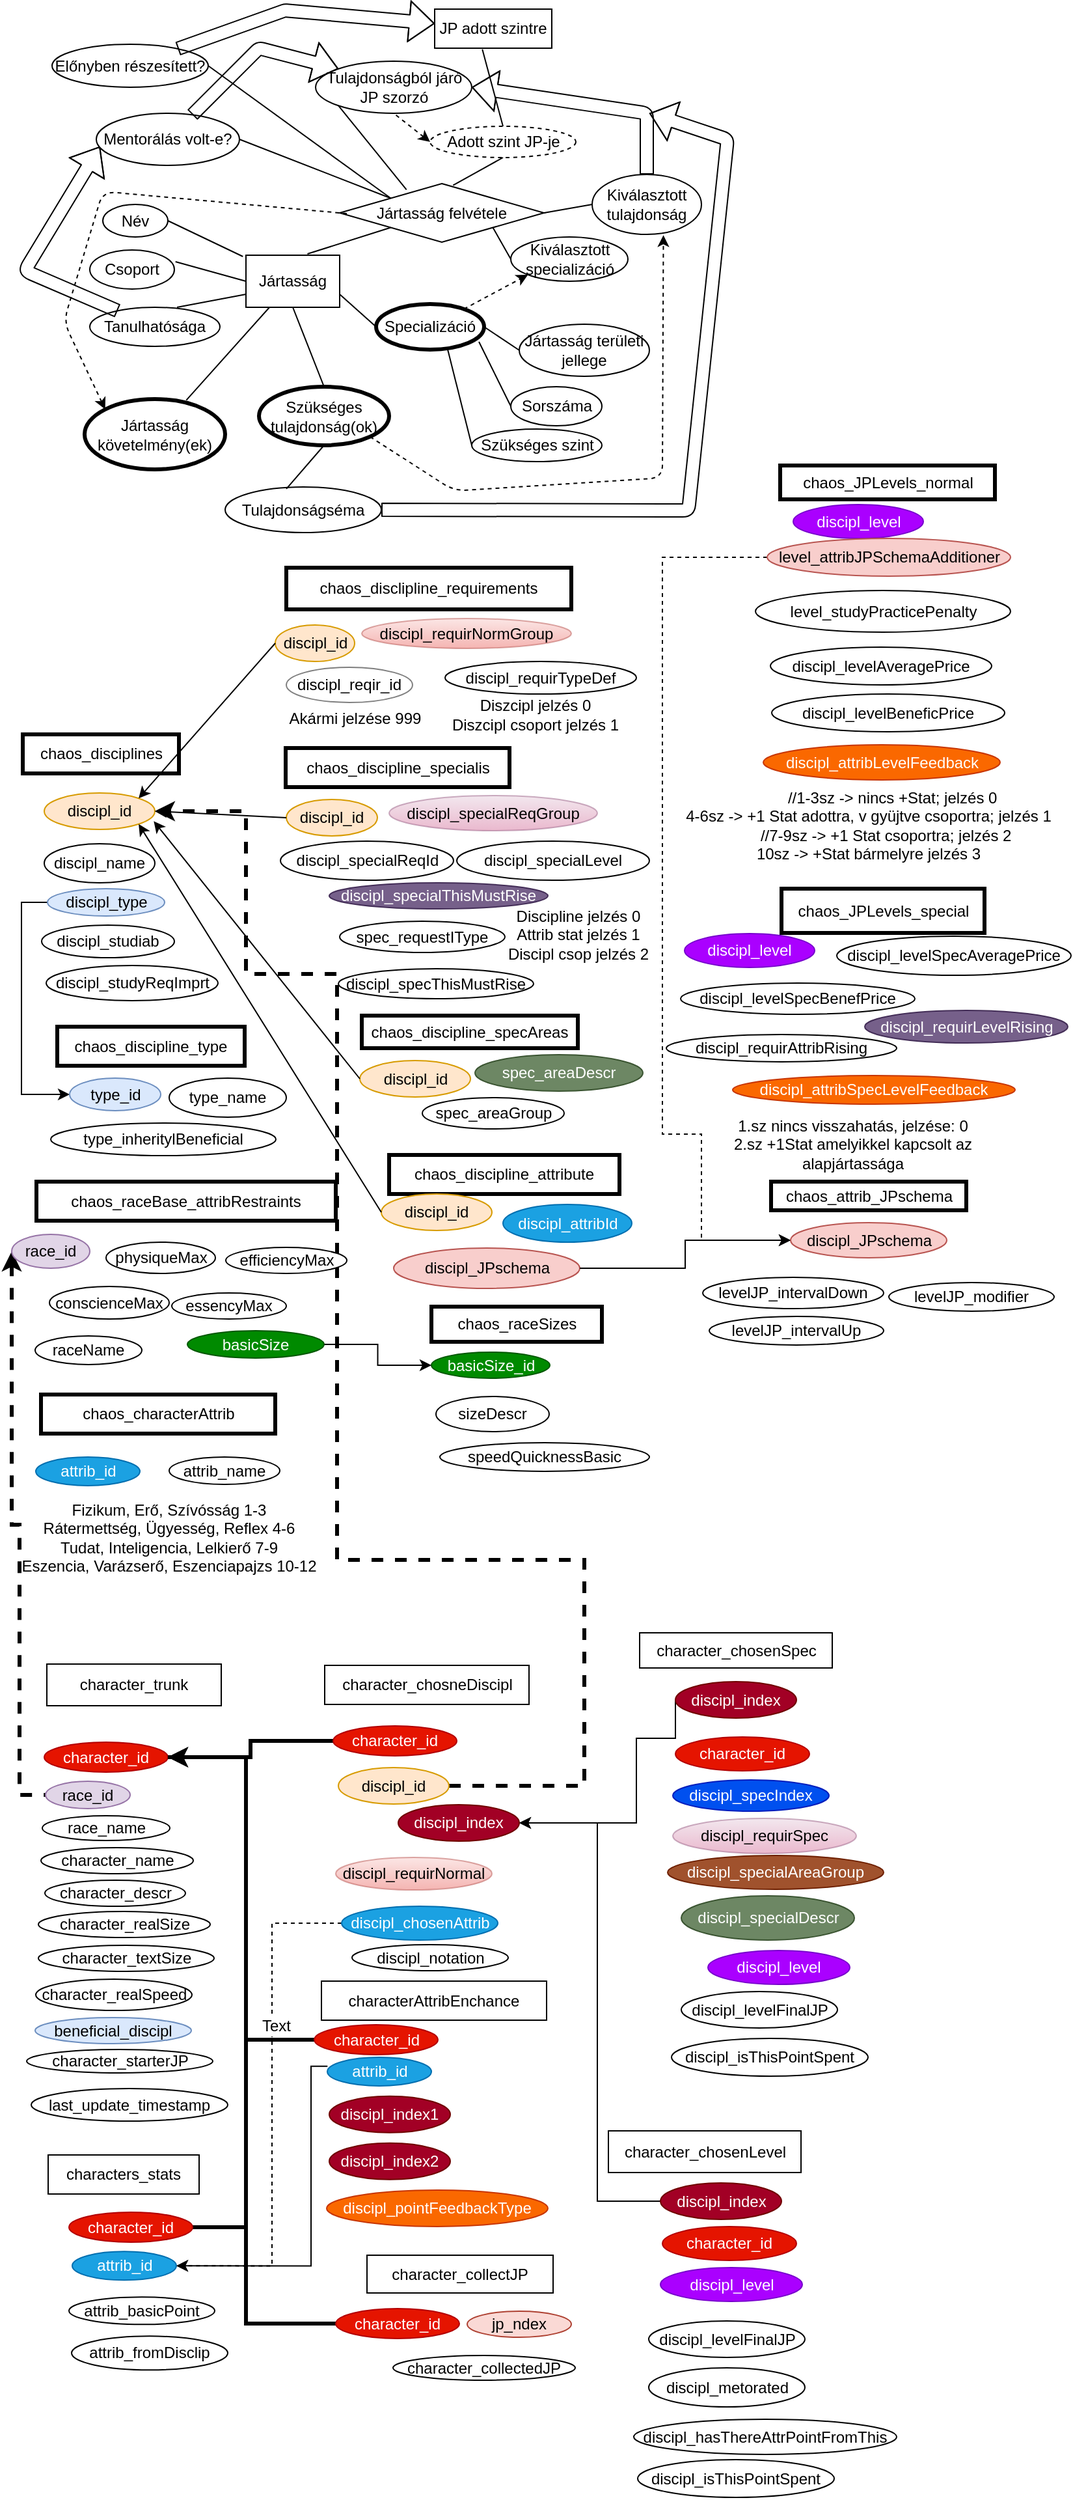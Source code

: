 <mxfile version="11.1.4" type="device"><diagram id="PpFrxNMTnEwW3-SqZkis" name="Page-1"><mxGraphModel dx="790" dy="537" grid="1" gridSize="10" guides="1" tooltips="1" connect="1" arrows="1" fold="1" page="1" pageScale="1" pageWidth="827" pageHeight="1169" math="0" shadow="0"><root><mxCell id="0"/><mxCell id="1" parent="0"/><mxCell id="n2xYFZ8YIoIHuIJ_cc3K-2" value="Jártasság" style="rounded=0;whiteSpace=wrap;html=1;" parent="1" vertex="1"><mxGeometry x="190" y="228" width="72" height="40" as="geometry"/></mxCell><mxCell id="n2xYFZ8YIoIHuIJ_cc3K-5" value="Csoport" style="ellipse;whiteSpace=wrap;html=1;" parent="1" vertex="1"><mxGeometry x="70" y="224" width="65" height="30" as="geometry"/></mxCell><mxCell id="n2xYFZ8YIoIHuIJ_cc3K-6" value="JP adott szintre" style="rounded=0;whiteSpace=wrap;html=1;" parent="1" vertex="1"><mxGeometry x="335" y="39" width="90" height="30" as="geometry"/></mxCell><mxCell id="n2xYFZ8YIoIHuIJ_cc3K-7" value="Jártasság felvétele" style="rhombus;whiteSpace=wrap;html=1;" parent="1" vertex="1"><mxGeometry x="262" y="173" width="157" height="45" as="geometry"/></mxCell><mxCell id="n2xYFZ8YIoIHuIJ_cc3K-9" value="Név" style="ellipse;whiteSpace=wrap;html=1;" parent="1" vertex="1"><mxGeometry x="80" y="189" width="50" height="25" as="geometry"/></mxCell><mxCell id="n2xYFZ8YIoIHuIJ_cc3K-10" value="Tanulhatósága" style="ellipse;whiteSpace=wrap;html=1;" parent="1" vertex="1"><mxGeometry x="70" y="268" width="100" height="30" as="geometry"/></mxCell><mxCell id="n2xYFZ8YIoIHuIJ_cc3K-11" value="Szükséges tulajdonság(ok)" style="ellipse;whiteSpace=wrap;html=1;strokeWidth=3;" parent="1" vertex="1"><mxGeometry x="200" y="329" width="100" height="45" as="geometry"/></mxCell><mxCell id="n2xYFZ8YIoIHuIJ_cc3K-13" value="Tulajdonságséma" style="ellipse;whiteSpace=wrap;html=1;" parent="1" vertex="1"><mxGeometry x="174" y="406" width="120" height="35" as="geometry"/></mxCell><mxCell id="n2xYFZ8YIoIHuIJ_cc3K-16" value="" style="endArrow=none;html=1;entryX=0.5;entryY=1;entryDx=0;entryDy=0;exitX=0.392;exitY=0.04;exitDx=0;exitDy=0;exitPerimeter=0;" parent="1" source="n2xYFZ8YIoIHuIJ_cc3K-13" target="n2xYFZ8YIoIHuIJ_cc3K-11" edge="1"><mxGeometry width="50" height="50" relative="1" as="geometry"><mxPoint x="345" y="540.5" as="sourcePoint"/><mxPoint x="395" y="490.5" as="targetPoint"/></mxGeometry></mxCell><mxCell id="n2xYFZ8YIoIHuIJ_cc3K-17" value="" style="endArrow=none;html=1;entryX=-0.033;entryY=0.025;entryDx=0;entryDy=0;exitX=1;exitY=0.5;exitDx=0;exitDy=0;entryPerimeter=0;" parent="1" source="n2xYFZ8YIoIHuIJ_cc3K-9" target="n2xYFZ8YIoIHuIJ_cc3K-2" edge="1"><mxGeometry width="50" height="50" relative="1" as="geometry"><mxPoint x="260" y="363" as="sourcePoint"/><mxPoint x="310" y="313" as="targetPoint"/></mxGeometry></mxCell><mxCell id="n2xYFZ8YIoIHuIJ_cc3K-18" value="" style="endArrow=none;html=1;entryX=0;entryY=0.5;entryDx=0;entryDy=0;exitX=1.013;exitY=0.3;exitDx=0;exitDy=0;exitPerimeter=0;" parent="1" source="n2xYFZ8YIoIHuIJ_cc3K-5" target="n2xYFZ8YIoIHuIJ_cc3K-2" edge="1"><mxGeometry width="50" height="50" relative="1" as="geometry"><mxPoint x="230" y="383" as="sourcePoint"/><mxPoint x="280" y="333" as="targetPoint"/></mxGeometry></mxCell><mxCell id="n2xYFZ8YIoIHuIJ_cc3K-19" value="" style="endArrow=none;html=1;entryX=0;entryY=0.75;entryDx=0;entryDy=0;exitX=0.67;exitY=0;exitDx=0;exitDy=0;exitPerimeter=0;" parent="1" source="n2xYFZ8YIoIHuIJ_cc3K-10" target="n2xYFZ8YIoIHuIJ_cc3K-2" edge="1"><mxGeometry width="50" height="50" relative="1" as="geometry"><mxPoint x="250" y="393" as="sourcePoint"/><mxPoint x="300" y="343" as="targetPoint"/></mxGeometry></mxCell><mxCell id="n2xYFZ8YIoIHuIJ_cc3K-20" value="" style="endArrow=none;html=1;entryX=0.5;entryY=1;entryDx=0;entryDy=0;exitX=0.5;exitY=0;exitDx=0;exitDy=0;" parent="1" source="n2xYFZ8YIoIHuIJ_cc3K-11" target="n2xYFZ8YIoIHuIJ_cc3K-2" edge="1"><mxGeometry width="50" height="50" relative="1" as="geometry"><mxPoint x="240" y="373" as="sourcePoint"/><mxPoint x="290" y="323" as="targetPoint"/></mxGeometry></mxCell><mxCell id="n2xYFZ8YIoIHuIJ_cc3K-23" value="" style="endArrow=none;html=1;entryX=0.407;entryY=1.029;entryDx=0;entryDy=0;entryPerimeter=0;exitX=0.5;exitY=0;exitDx=0;exitDy=0;" parent="1" source="n2xYFZ8YIoIHuIJ_cc3K-51" target="n2xYFZ8YIoIHuIJ_cc3K-6" edge="1"><mxGeometry width="50" height="50" relative="1" as="geometry"><mxPoint x="372" y="119" as="sourcePoint"/><mxPoint x="540" y="183" as="targetPoint"/></mxGeometry></mxCell><mxCell id="n2xYFZ8YIoIHuIJ_cc3K-24" value="" style="endArrow=none;html=1;exitX=0.656;exitY=-0.025;exitDx=0;exitDy=0;exitPerimeter=0;entryX=0;entryY=1;entryDx=0;entryDy=0;" parent="1" source="n2xYFZ8YIoIHuIJ_cc3K-2" target="n2xYFZ8YIoIHuIJ_cc3K-7" edge="1"><mxGeometry width="50" height="50" relative="1" as="geometry"><mxPoint x="470" y="273" as="sourcePoint"/><mxPoint x="520" y="223" as="targetPoint"/></mxGeometry></mxCell><mxCell id="n2xYFZ8YIoIHuIJ_cc3K-26" value="Jártasság követelmény(ek)" style="ellipse;whiteSpace=wrap;html=1;strokeWidth=3;" parent="1" vertex="1"><mxGeometry x="66" y="338.5" width="108" height="54" as="geometry"/></mxCell><mxCell id="n2xYFZ8YIoIHuIJ_cc3K-27" value="" style="endArrow=none;html=1;exitX=0.724;exitY=0.015;exitDx=0;exitDy=0;exitPerimeter=0;" parent="1" source="n2xYFZ8YIoIHuIJ_cc3K-26" target="n2xYFZ8YIoIHuIJ_cc3K-2" edge="1"><mxGeometry width="50" height="50" relative="1" as="geometry"><mxPoint x="460" y="443" as="sourcePoint"/><mxPoint x="510" y="393" as="targetPoint"/></mxGeometry></mxCell><mxCell id="n2xYFZ8YIoIHuIJ_cc3K-28" value="Sorszáma" style="ellipse;whiteSpace=wrap;html=1;" parent="1" vertex="1"><mxGeometry x="393.5" y="329" width="70" height="30" as="geometry"/></mxCell><mxCell id="n2xYFZ8YIoIHuIJ_cc3K-29" value="Szükséges szint" style="ellipse;whiteSpace=wrap;html=1;" parent="1" vertex="1"><mxGeometry x="363.5" y="361.5" width="100" height="25" as="geometry"/></mxCell><mxCell id="n2xYFZ8YIoIHuIJ_cc3K-30" value="Jártasság területi jellege" style="ellipse;whiteSpace=wrap;html=1;" parent="1" vertex="1"><mxGeometry x="400" y="281" width="100" height="40" as="geometry"/></mxCell><mxCell id="n2xYFZ8YIoIHuIJ_cc3K-31" value="" style="endArrow=none;html=1;entryX=1;entryY=0.5;entryDx=0;entryDy=0;exitX=0;exitY=0.5;exitDx=0;exitDy=0;" parent="1" source="n2xYFZ8YIoIHuIJ_cc3K-30" target="n2xYFZ8YIoIHuIJ_cc3K-34" edge="1"><mxGeometry width="50" height="50" relative="1" as="geometry"><mxPoint x="535" y="530.5" as="sourcePoint"/><mxPoint x="585" y="480.5" as="targetPoint"/></mxGeometry></mxCell><mxCell id="n2xYFZ8YIoIHuIJ_cc3K-32" value="" style="endArrow=none;html=1;entryX=0.952;entryY=0.829;entryDx=0;entryDy=0;exitX=0;exitY=0.5;exitDx=0;exitDy=0;entryPerimeter=0;" parent="1" source="n2xYFZ8YIoIHuIJ_cc3K-28" target="n2xYFZ8YIoIHuIJ_cc3K-34" edge="1"><mxGeometry width="50" height="50" relative="1" as="geometry"><mxPoint x="565" y="540.5" as="sourcePoint"/><mxPoint x="615" y="490.5" as="targetPoint"/></mxGeometry></mxCell><mxCell id="n2xYFZ8YIoIHuIJ_cc3K-33" value="" style="endArrow=none;html=1;exitX=0.663;exitY=1;exitDx=0;exitDy=0;entryX=0;entryY=0.5;entryDx=0;entryDy=0;exitPerimeter=0;" parent="1" source="n2xYFZ8YIoIHuIJ_cc3K-34" target="n2xYFZ8YIoIHuIJ_cc3K-29" edge="1"><mxGeometry width="50" height="50" relative="1" as="geometry"><mxPoint x="555" y="550.5" as="sourcePoint"/><mxPoint x="605" y="500.5" as="targetPoint"/></mxGeometry></mxCell><mxCell id="n2xYFZ8YIoIHuIJ_cc3K-34" value="Specializáció" style="ellipse;whiteSpace=wrap;html=1;strokeWidth=3;" parent="1" vertex="1"><mxGeometry x="290" y="265.5" width="83" height="35" as="geometry"/></mxCell><mxCell id="n2xYFZ8YIoIHuIJ_cc3K-35" value="" style="endArrow=none;html=1;entryX=0;entryY=0.5;entryDx=0;entryDy=0;exitX=1;exitY=0.75;exitDx=0;exitDy=0;" parent="1" source="n2xYFZ8YIoIHuIJ_cc3K-2" target="n2xYFZ8YIoIHuIJ_cc3K-34" edge="1"><mxGeometry width="50" height="50" relative="1" as="geometry"><mxPoint x="460" y="343" as="sourcePoint"/><mxPoint x="510" y="293" as="targetPoint"/></mxGeometry></mxCell><mxCell id="n2xYFZ8YIoIHuIJ_cc3K-36" value="Tulajdonságból járó JP szorzó" style="ellipse;whiteSpace=wrap;html=1;" parent="1" vertex="1"><mxGeometry x="243.5" y="79" width="120" height="40" as="geometry"/></mxCell><mxCell id="n2xYFZ8YIoIHuIJ_cc3K-37" value="" style="endArrow=none;html=1;exitX=0.327;exitY=0.104;exitDx=0;exitDy=0;entryX=0;entryY=1;entryDx=0;entryDy=0;exitPerimeter=0;" parent="1" source="n2xYFZ8YIoIHuIJ_cc3K-7" target="n2xYFZ8YIoIHuIJ_cc3K-36" edge="1"><mxGeometry width="50" height="50" relative="1" as="geometry"><mxPoint x="610" y="293" as="sourcePoint"/><mxPoint x="660" y="243" as="targetPoint"/></mxGeometry></mxCell><mxCell id="n2xYFZ8YIoIHuIJ_cc3K-41" value="Kiválasztott tulajdonság" style="ellipse;whiteSpace=wrap;html=1;" parent="1" vertex="1"><mxGeometry x="456" y="166" width="84" height="46" as="geometry"/></mxCell><mxCell id="n2xYFZ8YIoIHuIJ_cc3K-42" value="Kiválasztott specializáció" style="ellipse;whiteSpace=wrap;html=1;" parent="1" vertex="1"><mxGeometry x="393.5" y="214" width="90" height="34" as="geometry"/></mxCell><mxCell id="n2xYFZ8YIoIHuIJ_cc3K-43" value="" style="endArrow=none;html=1;exitX=1;exitY=0.5;exitDx=0;exitDy=0;entryX=0;entryY=0.5;entryDx=0;entryDy=0;" parent="1" source="n2xYFZ8YIoIHuIJ_cc3K-7" target="n2xYFZ8YIoIHuIJ_cc3K-41" edge="1"><mxGeometry width="50" height="50" relative="1" as="geometry"><mxPoint x="620" y="239" as="sourcePoint"/><mxPoint x="670" y="189" as="targetPoint"/></mxGeometry></mxCell><mxCell id="n2xYFZ8YIoIHuIJ_cc3K-44" value="" style="endArrow=none;html=1;exitX=1;exitY=1;exitDx=0;exitDy=0;entryX=0;entryY=0.5;entryDx=0;entryDy=0;" parent="1" source="n2xYFZ8YIoIHuIJ_cc3K-7" target="n2xYFZ8YIoIHuIJ_cc3K-42" edge="1"><mxGeometry width="50" height="50" relative="1" as="geometry"><mxPoint x="610" y="309" as="sourcePoint"/><mxPoint x="660" y="259" as="targetPoint"/></mxGeometry></mxCell><mxCell id="n2xYFZ8YIoIHuIJ_cc3K-45" value="" style="endArrow=classic;html=1;entryX=0.652;entryY=1.014;entryDx=0;entryDy=0;dashed=1;exitX=1;exitY=1;exitDx=0;exitDy=0;endFill=1;entryPerimeter=0;" parent="1" source="n2xYFZ8YIoIHuIJ_cc3K-11" target="n2xYFZ8YIoIHuIJ_cc3K-41" edge="1"><mxGeometry width="50" height="50" relative="1" as="geometry"><mxPoint x="290" y="409" as="sourcePoint"/><mxPoint x="640" y="319" as="targetPoint"/><Array as="points"><mxPoint x="350" y="409"/><mxPoint x="510" y="399"/></Array></mxGeometry></mxCell><mxCell id="n2xYFZ8YIoIHuIJ_cc3K-46" value="" style="endArrow=classic;html=1;dashed=1;entryX=0;entryY=1;entryDx=0;entryDy=0;endFill=1;" parent="1" source="n2xYFZ8YIoIHuIJ_cc3K-34" target="n2xYFZ8YIoIHuIJ_cc3K-42" edge="1"><mxGeometry width="50" height="50" relative="1" as="geometry"><mxPoint x="350" y="309" as="sourcePoint"/><mxPoint x="400" y="259" as="targetPoint"/></mxGeometry></mxCell><mxCell id="n2xYFZ8YIoIHuIJ_cc3K-49" value="" style="endArrow=none;dashed=1;html=1;entryX=0.035;entryY=0.511;entryDx=0;entryDy=0;exitX=0;exitY=0;exitDx=0;exitDy=0;entryPerimeter=0;startArrow=classic;startFill=1;" parent="1" source="n2xYFZ8YIoIHuIJ_cc3K-26" target="n2xYFZ8YIoIHuIJ_cc3K-7" edge="1"><mxGeometry width="50" height="50" relative="1" as="geometry"><mxPoint x="160" y="169" as="sourcePoint"/><mxPoint x="210" y="119" as="targetPoint"/><Array as="points"><mxPoint x="50" y="279"/><mxPoint x="80" y="179"/></Array></mxGeometry></mxCell><mxCell id="n2xYFZ8YIoIHuIJ_cc3K-50" value="" style="endArrow=none;dashed=1;html=1;entryX=0.5;entryY=1;entryDx=0;entryDy=0;exitX=0;exitY=0.5;exitDx=0;exitDy=0;startArrow=classic;startFill=1;" parent="1" source="n2xYFZ8YIoIHuIJ_cc3K-51" target="n2xYFZ8YIoIHuIJ_cc3K-36" edge="1"><mxGeometry width="50" height="50" relative="1" as="geometry"><mxPoint x="380" y="149" as="sourcePoint"/><mxPoint x="550" y="39" as="targetPoint"/></mxGeometry></mxCell><mxCell id="n2xYFZ8YIoIHuIJ_cc3K-51" value="Adott szint JP-je" style="ellipse;whiteSpace=wrap;html=1;strokeWidth=1;dashed=1;" parent="1" vertex="1"><mxGeometry x="331.5" y="129" width="112" height="24" as="geometry"/></mxCell><mxCell id="n2xYFZ8YIoIHuIJ_cc3K-52" value="" style="endArrow=none;html=1;entryX=0.5;entryY=1;entryDx=0;entryDy=0;exitX=0.555;exitY=0.03;exitDx=0;exitDy=0;exitPerimeter=0;" parent="1" source="n2xYFZ8YIoIHuIJ_cc3K-7" target="n2xYFZ8YIoIHuIJ_cc3K-51" edge="1"><mxGeometry width="50" height="50" relative="1" as="geometry"><mxPoint x="210" y="139" as="sourcePoint"/><mxPoint x="260" y="89" as="targetPoint"/></mxGeometry></mxCell><mxCell id="n2xYFZ8YIoIHuIJ_cc3K-53" value="" style="shape=flexArrow;html=1;startArrow=none;startFill=0;entryX=0.026;entryY=0.638;entryDx=0;entryDy=0;entryPerimeter=0;" parent="1" source="n2xYFZ8YIoIHuIJ_cc3K-10" target="n2xYFZ8YIoIHuIJ_cc3K-56" edge="1"><mxGeometry width="50" height="50" relative="1" as="geometry"><mxPoint x="200" y="99" as="sourcePoint"/><mxPoint x="250" y="49" as="targetPoint"/><Array as="points"><mxPoint x="20" y="240"/></Array></mxGeometry></mxCell><mxCell id="n2xYFZ8YIoIHuIJ_cc3K-54" value="" style="shape=flexArrow;html=1;startArrow=none;startFill=0;exitX=0.5;exitY=0;exitDx=0;exitDy=0;entryX=1;entryY=0.5;entryDx=0;entryDy=0;" parent="1" source="n2xYFZ8YIoIHuIJ_cc3K-41" target="n2xYFZ8YIoIHuIJ_cc3K-36" edge="1"><mxGeometry width="50" height="50" relative="1" as="geometry"><mxPoint x="580" y="379" as="sourcePoint"/><mxPoint x="590" y="69" as="targetPoint"/><Array as="points"><mxPoint x="498" y="119"/></Array></mxGeometry></mxCell><mxCell id="n2xYFZ8YIoIHuIJ_cc3K-55" value="" style="shape=flexArrow;html=1;startArrow=none;startFill=0;endArrow=classic;endFill=1;exitX=1;exitY=0.5;exitDx=0;exitDy=0;" parent="1" source="n2xYFZ8YIoIHuIJ_cc3K-13" edge="1"><mxGeometry width="50" height="50" relative="1" as="geometry"><mxPoint x="570" y="399" as="sourcePoint"/><mxPoint x="500" y="119" as="targetPoint"/><Array as="points"><mxPoint x="530" y="424"/><mxPoint x="560" y="139"/></Array></mxGeometry></mxCell><mxCell id="n2xYFZ8YIoIHuIJ_cc3K-56" value="Mentorálás volt-e?" style="ellipse;whiteSpace=wrap;html=1;strokeWidth=1;" parent="1" vertex="1"><mxGeometry x="75" y="119" width="110" height="40" as="geometry"/></mxCell><mxCell id="n2xYFZ8YIoIHuIJ_cc3K-57" value="" style="shape=flexArrow;html=1;startArrow=none;startFill=0;endArrow=classic;endFill=1;entryX=0;entryY=0;entryDx=0;entryDy=0;" parent="1" source="n2xYFZ8YIoIHuIJ_cc3K-56" target="n2xYFZ8YIoIHuIJ_cc3K-36" edge="1"><mxGeometry width="50" height="50" relative="1" as="geometry"><mxPoint x="130" y="99" as="sourcePoint"/><mxPoint x="180" y="49" as="targetPoint"/><Array as="points"><mxPoint x="200" y="69"/></Array></mxGeometry></mxCell><mxCell id="n2xYFZ8YIoIHuIJ_cc3K-58" value="" style="endArrow=none;html=1;exitX=1;exitY=0.5;exitDx=0;exitDy=0;entryX=0;entryY=0;entryDx=0;entryDy=0;" parent="1" source="n2xYFZ8YIoIHuIJ_cc3K-56" target="n2xYFZ8YIoIHuIJ_cc3K-7" edge="1"><mxGeometry width="50" height="50" relative="1" as="geometry"><mxPoint x="540" y="99" as="sourcePoint"/><mxPoint x="590" y="49" as="targetPoint"/></mxGeometry></mxCell><mxCell id="bpvbZP91wNxrsfWSR6N1-1" value="chaos_disciplines" style="rounded=0;whiteSpace=wrap;html=1;strokeWidth=3;" parent="1" vertex="1"><mxGeometry x="18.5" y="596" width="120" height="30" as="geometry"/></mxCell><mxCell id="bpvbZP91wNxrsfWSR6N1-2" value="chaos_discipline_attribute" style="rounded=0;whiteSpace=wrap;html=1;strokeWidth=3;" parent="1" vertex="1"><mxGeometry x="300" y="919" width="177" height="30" as="geometry"/></mxCell><mxCell id="bpvbZP91wNxrsfWSR6N1-3" value="chaos_discipline_specialis&lt;br&gt;" style="rounded=0;whiteSpace=wrap;html=1;strokeWidth=3;" parent="1" vertex="1"><mxGeometry x="220.5" y="606.5" width="172" height="30" as="geometry"/></mxCell><mxCell id="bpvbZP91wNxrsfWSR6N1-4" value="chaos_discipline_type" style="rounded=0;whiteSpace=wrap;html=1;strokeWidth=3;" parent="1" vertex="1"><mxGeometry x="45" y="820.5" width="144" height="30" as="geometry"/></mxCell><mxCell id="bpvbZP91wNxrsfWSR6N1-5" value="discipl_id" style="ellipse;whiteSpace=wrap;html=1;fillColor=#ffe6cc;strokeColor=#d79b00;" parent="1" vertex="1"><mxGeometry x="35" y="641" width="85" height="28" as="geometry"/></mxCell><mxCell id="bpvbZP91wNxrsfWSR6N1-7" style="edgeStyle=orthogonalEdgeStyle;rounded=0;orthogonalLoop=1;jettySize=auto;html=1;startArrow=none;startFill=0;endArrow=classic;endFill=1;exitX=0;exitY=0.5;exitDx=0;exitDy=0;entryX=0;entryY=0.5;entryDx=0;entryDy=0;" parent="1" source="bpvbZP91wNxrsfWSR6N1-6" target="bpvbZP91wNxrsfWSR6N1-8" edge="1"><mxGeometry relative="1" as="geometry"><mxPoint x="250" y="739" as="targetPoint"/></mxGeometry></mxCell><mxCell id="bpvbZP91wNxrsfWSR6N1-6" value="discipl_type" style="ellipse;whiteSpace=wrap;html=1;fillColor=#dae8fc;strokeColor=#6c8ebf;" parent="1" vertex="1"><mxGeometry x="37.5" y="714.5" width="90" height="21" as="geometry"/></mxCell><mxCell id="bpvbZP91wNxrsfWSR6N1-8" value="type_id" style="ellipse;whiteSpace=wrap;html=1;fillColor=#dae8fc;strokeColor=#6c8ebf;" parent="1" vertex="1"><mxGeometry x="54.5" y="860" width="70" height="25" as="geometry"/></mxCell><mxCell id="bpvbZP91wNxrsfWSR6N1-9" value="type_name" style="ellipse;whiteSpace=wrap;html=1;" parent="1" vertex="1"><mxGeometry x="131" y="860" width="90" height="30" as="geometry"/></mxCell><mxCell id="bpvbZP91wNxrsfWSR6N1-10" value="discipl_name" style="ellipse;whiteSpace=wrap;html=1;" parent="1" vertex="1"><mxGeometry x="35" y="680" width="85" height="30" as="geometry"/></mxCell><mxCell id="bpvbZP91wNxrsfWSR6N1-11" value="discipl_attribId" style="ellipse;whiteSpace=wrap;html=1;fillColor=#1ba1e2;strokeColor=#006EAF;fontColor=#ffffff;" parent="1" vertex="1"><mxGeometry x="387.5" y="957" width="99" height="29" as="geometry"/></mxCell><mxCell id="bpvbZP91wNxrsfWSR6N1-13" value="discipl_id" style="ellipse;whiteSpace=wrap;html=1;fillColor=#ffe6cc;strokeColor=#d79b00;" parent="1" vertex="1"><mxGeometry x="294" y="949" width="85" height="28" as="geometry"/></mxCell><mxCell id="bpvbZP91wNxrsfWSR6N1-14" value="discipl_id" style="ellipse;whiteSpace=wrap;html=1;fillColor=#ffe6cc;strokeColor=#d79b00;" parent="1" vertex="1"><mxGeometry x="221" y="646" width="70" height="28" as="geometry"/></mxCell><mxCell id="bpvbZP91wNxrsfWSR6N1-18" value="discipl_JPschema" style="ellipse;whiteSpace=wrap;html=1;fillColor=#f8cecc;strokeColor=#b85450;" parent="1" vertex="1"><mxGeometry x="303.5" y="990.5" width="143" height="31" as="geometry"/></mxCell><mxCell id="bpvbZP91wNxrsfWSR6N1-19" value="chaos_disclipline_requirements" style="rounded=0;whiteSpace=wrap;html=1;strokeWidth=3;" parent="1" vertex="1"><mxGeometry x="221" y="468" width="219" height="32" as="geometry"/></mxCell><mxCell id="bpvbZP91wNxrsfWSR6N1-20" value="discipl_id" style="ellipse;whiteSpace=wrap;html=1;fillColor=#ffe6cc;strokeColor=#d79b00;" parent="1" vertex="1"><mxGeometry x="212.5" y="512" width="61" height="28" as="geometry"/></mxCell><mxCell id="bpvbZP91wNxrsfWSR6N1-22" value="discipl_specialReqId" style="ellipse;whiteSpace=wrap;html=1;" parent="1" vertex="1"><mxGeometry x="216.5" y="678" width="133" height="30" as="geometry"/></mxCell><mxCell id="bpvbZP91wNxrsfWSR6N1-23" value="discipl_specialLevel" style="ellipse;whiteSpace=wrap;html=1;" parent="1" vertex="1"><mxGeometry x="352" y="678" width="148" height="30" as="geometry"/></mxCell><mxCell id="bpvbZP91wNxrsfWSR6N1-25" value="discipl_reqir_id" style="ellipse;whiteSpace=wrap;html=1;opacity=50;" parent="1" vertex="1"><mxGeometry x="221" y="544.5" width="97" height="27" as="geometry"/></mxCell><mxCell id="bpvbZP91wNxrsfWSR6N1-26" value="discipl_studyReqImprt" style="ellipse;whiteSpace=wrap;html=1;" parent="1" vertex="1"><mxGeometry x="36.5" y="773.5" width="132" height="27" as="geometry"/></mxCell><mxCell id="bpvbZP91wNxrsfWSR6N1-27" value="chaos_JPLevels_normal" style="rounded=0;whiteSpace=wrap;html=1;strokeWidth=3;" parent="1" vertex="1"><mxGeometry x="600.5" y="389.5" width="165" height="26" as="geometry"/></mxCell><mxCell id="bpvbZP91wNxrsfWSR6N1-28" value="discipl_level" style="ellipse;whiteSpace=wrap;html=1;fillColor=#aa00ff;strokeColor=#7700CC;fontColor=#ffffff;" parent="1" vertex="1"><mxGeometry x="610.5" y="419.5" width="100" height="26" as="geometry"/></mxCell><mxCell id="bpvbZP91wNxrsfWSR6N1-29" value="discipl_levelAveragePrice" style="ellipse;whiteSpace=wrap;html=1;" parent="1" vertex="1"><mxGeometry x="593" y="529" width="170" height="29" as="geometry"/></mxCell><mxCell id="bpvbZP91wNxrsfWSR6N1-30" value="chaos_attrib_JPschema" style="rounded=0;whiteSpace=wrap;html=1;strokeWidth=3;" parent="1" vertex="1"><mxGeometry x="593.5" y="939.5" width="150" height="22" as="geometry"/></mxCell><mxCell id="bpvbZP91wNxrsfWSR6N1-31" value="character_chosneDiscipl" style="rounded=0;whiteSpace=wrap;html=1;" parent="1" vertex="1"><mxGeometry x="250.5" y="1311" width="157" height="30" as="geometry"/></mxCell><mxCell id="bpvbZP91wNxrsfWSR6N1-119" style="edgeStyle=orthogonalEdgeStyle;rounded=0;orthogonalLoop=1;jettySize=auto;html=1;entryX=1;entryY=0.5;entryDx=0;entryDy=0;startArrow=classic;startFill=1;endArrow=none;endFill=0;" parent="1" source="bpvbZP91wNxrsfWSR6N1-32" target="bpvbZP91wNxrsfWSR6N1-18" edge="1"><mxGeometry relative="1" as="geometry"/></mxCell><mxCell id="bpvbZP91wNxrsfWSR6N1-32" value="discipl_JPschema" style="ellipse;whiteSpace=wrap;html=1;fillColor=#f8cecc;strokeColor=#b85450;" parent="1" vertex="1"><mxGeometry x="608.5" y="971" width="120" height="27" as="geometry"/></mxCell><mxCell id="bpvbZP91wNxrsfWSR6N1-33" value="levelJP_intervalDown" style="ellipse;whiteSpace=wrap;html=1;" parent="1" vertex="1"><mxGeometry x="541" y="1013" width="139" height="24" as="geometry"/></mxCell><mxCell id="bpvbZP91wNxrsfWSR6N1-34" value="levelJP_intervalUp" style="ellipse;whiteSpace=wrap;html=1;" parent="1" vertex="1"><mxGeometry x="546" y="1043" width="134" height="22" as="geometry"/></mxCell><mxCell id="bpvbZP91wNxrsfWSR6N1-38" value="discipl_levelSpecBenefPrice" style="ellipse;whiteSpace=wrap;html=1;" parent="1" vertex="1"><mxGeometry x="524" y="787" width="180" height="24" as="geometry"/></mxCell><mxCell id="bpvbZP91wNxrsfWSR6N1-42" value="levelJP_modifier" style="ellipse;whiteSpace=wrap;html=1;" parent="1" vertex="1"><mxGeometry x="684" y="1017" width="127" height="22" as="geometry"/></mxCell><mxCell id="QMxkT86XQRGTDg_38Kw6-14" style="edgeStyle=orthogonalEdgeStyle;rounded=0;orthogonalLoop=1;jettySize=auto;html=1;entryX=1;entryY=0.5;entryDx=0;entryDy=0;dashed=1;startArrow=none;startFill=0;endArrow=classic;endFill=1;strokeWidth=3;" parent="1" source="bpvbZP91wNxrsfWSR6N1-47" target="bpvbZP91wNxrsfWSR6N1-5" edge="1"><mxGeometry relative="1" as="geometry"><Array as="points"><mxPoint x="450" y="1404"/><mxPoint x="450" y="1230"/><mxPoint x="260" y="1230"/><mxPoint x="260" y="780"/><mxPoint x="190" y="780"/><mxPoint x="190" y="655"/></Array></mxGeometry></mxCell><mxCell id="bpvbZP91wNxrsfWSR6N1-47" value="discipl_id" style="ellipse;whiteSpace=wrap;html=1;fillColor=#ffe6cc;strokeColor=#d79b00;" parent="1" vertex="1"><mxGeometry x="261" y="1389.5" width="85" height="28" as="geometry"/></mxCell><mxCell id="bpvbZP91wNxrsfWSR6N1-48" value="chaos_characterAttrib" style="rounded=0;whiteSpace=wrap;html=1;strokeWidth=3;" parent="1" vertex="1"><mxGeometry x="32.5" y="1103" width="180" height="30" as="geometry"/></mxCell><mxCell id="bpvbZP91wNxrsfWSR6N1-49" value="discipl_metorated" style="ellipse;whiteSpace=wrap;html=1;" parent="1" vertex="1"><mxGeometry x="499.5" y="1850.5" width="120" height="30" as="geometry"/></mxCell><mxCell id="bpvbZP91wNxrsfWSR6N1-50" value="discipl_levelFinalJP" style="ellipse;whiteSpace=wrap;html=1;" parent="1" vertex="1"><mxGeometry x="499.5" y="1814.5" width="120" height="28" as="geometry"/></mxCell><mxCell id="bpvbZP91wNxrsfWSR6N1-51" value="chaos_raceBase_attribRestraints" style="rounded=0;whiteSpace=wrap;html=1;strokeWidth=3;" parent="1" vertex="1"><mxGeometry x="29" y="939.5" width="230" height="30" as="geometry"/></mxCell><mxCell id="bpvbZP91wNxrsfWSR6N1-54" value="Előnyben részesített?" style="ellipse;whiteSpace=wrap;html=1;strokeWidth=1;" parent="1" vertex="1"><mxGeometry x="41" y="66" width="120" height="33" as="geometry"/></mxCell><mxCell id="bpvbZP91wNxrsfWSR6N1-55" value="" style="shape=flexArrow;html=1;startArrow=none;startFill=0;endArrow=classic;endFill=1;" parent="1" source="bpvbZP91wNxrsfWSR6N1-54" target="n2xYFZ8YIoIHuIJ_cc3K-6" edge="1"><mxGeometry width="50" height="50" relative="1" as="geometry"><mxPoint x="210" y="60" as="sourcePoint"/><mxPoint x="260" y="10" as="targetPoint"/><Array as="points"><mxPoint x="220" y="40"/></Array></mxGeometry></mxCell><mxCell id="bpvbZP91wNxrsfWSR6N1-56" value="" style="endArrow=none;html=1;entryX=1;entryY=0.5;entryDx=0;entryDy=0;exitX=0;exitY=0;exitDx=0;exitDy=0;" parent="1" source="n2xYFZ8YIoIHuIJ_cc3K-7" target="bpvbZP91wNxrsfWSR6N1-54" edge="1"><mxGeometry width="50" height="50" relative="1" as="geometry"><mxPoint x="170" y="150" as="sourcePoint"/><mxPoint x="220" y="100" as="targetPoint"/></mxGeometry></mxCell><mxCell id="bpvbZP91wNxrsfWSR6N1-59" value="discipl_levelBeneficPrice" style="ellipse;whiteSpace=wrap;html=1;" parent="1" vertex="1"><mxGeometry x="594" y="565" width="179" height="29" as="geometry"/></mxCell><mxCell id="LpiEt7cqkRkcaDlqWjH9-4" style="edgeStyle=orthogonalEdgeStyle;rounded=0;orthogonalLoop=1;jettySize=auto;html=1;entryX=1;entryY=0.5;entryDx=0;entryDy=0;dashed=1;" parent="1" source="bpvbZP91wNxrsfWSR6N1-70" target="bpvbZP91wNxrsfWSR6N1-110" edge="1"><mxGeometry relative="1" as="geometry"><Array as="points"><mxPoint x="210" y="1509"/><mxPoint x="210" y="1772"/></Array></mxGeometry></mxCell><mxCell id="TztxLMllU4W-Jz_xDYMs-2" value="Text" style="text;html=1;resizable=0;points=[];align=center;verticalAlign=middle;labelBackgroundColor=#ffffff;" parent="LpiEt7cqkRkcaDlqWjH9-4" vertex="1" connectable="0"><mxGeometry x="-0.32" y="3" relative="1" as="geometry"><mxPoint as="offset"/></mxGeometry></mxCell><mxCell id="bpvbZP91wNxrsfWSR6N1-70" value="discipl_chosenAttrib" style="ellipse;whiteSpace=wrap;html=1;strokeWidth=1;fillColor=#1ba1e2;strokeColor=#006EAF;fontColor=#ffffff;" parent="1" vertex="1"><mxGeometry x="263.5" y="1496" width="120" height="26" as="geometry"/></mxCell><mxCell id="bpvbZP91wNxrsfWSR6N1-71" value="discipl_requirSpec" style="ellipse;whiteSpace=wrap;html=1;strokeWidth=1;fillColor=#e6d0de;strokeColor=#996185;gradientColor=#d5739d;opacity=50;" parent="1" vertex="1"><mxGeometry x="518" y="1428.5" width="141" height="27" as="geometry"/></mxCell><mxCell id="bpvbZP91wNxrsfWSR6N1-72" value="discipl_level" style="ellipse;whiteSpace=wrap;html=1;strokeWidth=1;fillColor=#aa00ff;strokeColor=#7700CC;fontColor=#ffffff;" parent="1" vertex="1"><mxGeometry x="508.5" y="1773.5" width="109" height="26" as="geometry"/></mxCell><mxCell id="bpvbZP91wNxrsfWSR6N1-87" style="edgeStyle=orthogonalEdgeStyle;rounded=0;orthogonalLoop=1;jettySize=auto;html=1;entryX=0;entryY=0.5;entryDx=0;entryDy=0;startArrow=classic;startFill=1;endArrow=none;endFill=0;exitX=1;exitY=0.5;exitDx=0;exitDy=0;" parent="1" source="bpvbZP91wNxrsfWSR6N1-91" target="P3A1UduLq8Lb1Ak5tEz_-3" edge="1"><mxGeometry relative="1" as="geometry"><mxPoint x="659" y="1444.833" as="targetPoint"/><Array as="points"><mxPoint x="490" y="1432"/><mxPoint x="490" y="1367"/></Array></mxGeometry></mxCell><mxCell id="bpvbZP91wNxrsfWSR6N1-76" value="character_chosenSpec" style="rounded=0;whiteSpace=wrap;html=1;strokeWidth=1;" parent="1" vertex="1"><mxGeometry x="492.5" y="1286" width="148" height="27" as="geometry"/></mxCell><mxCell id="QMxkT86XQRGTDg_38Kw6-13" style="edgeStyle=orthogonalEdgeStyle;rounded=0;orthogonalLoop=1;jettySize=auto;html=1;entryX=0;entryY=0.5;entryDx=0;entryDy=0;startArrow=classic;startFill=1;endArrow=none;endFill=0;strokeWidth=3;dashed=1;" parent="1" source="bpvbZP91wNxrsfWSR6N1-77" target="bpvbZP91wNxrsfWSR6N1-109" edge="1"><mxGeometry relative="1" as="geometry"><Array as="points"><mxPoint x="10" y="1203"/><mxPoint x="16" y="1203"/><mxPoint x="16" y="1411"/></Array></mxGeometry></mxCell><mxCell id="bpvbZP91wNxrsfWSR6N1-77" value="race_id" style="ellipse;whiteSpace=wrap;html=1;strokeWidth=1;fillColor=#e1d5e7;strokeColor=#9673a6;" parent="1" vertex="1"><mxGeometry x="10" y="980" width="60" height="26" as="geometry"/></mxCell><mxCell id="bpvbZP91wNxrsfWSR6N1-78" value="physiqueMax" style="ellipse;whiteSpace=wrap;html=1;strokeWidth=1;" parent="1" vertex="1"><mxGeometry x="82.5" y="986" width="84" height="24" as="geometry"/></mxCell><mxCell id="bpvbZP91wNxrsfWSR6N1-79" value="efficiencyMax" style="ellipse;whiteSpace=wrap;html=1;strokeWidth=1;" parent="1" vertex="1"><mxGeometry x="174.5" y="990" width="93" height="20" as="geometry"/></mxCell><mxCell id="bpvbZP91wNxrsfWSR6N1-80" value="conscienceMax" style="ellipse;whiteSpace=wrap;html=1;strokeWidth=1;" parent="1" vertex="1"><mxGeometry x="39" y="1020" width="92" height="25" as="geometry"/></mxCell><mxCell id="bpvbZP91wNxrsfWSR6N1-81" value="essencyMax" style="ellipse;whiteSpace=wrap;html=1;strokeWidth=1;" parent="1" vertex="1"><mxGeometry x="133" y="1025" width="88" height="20" as="geometry"/></mxCell><mxCell id="bpvbZP91wNxrsfWSR6N1-83" value="discipl_attribLevelFeedback" style="ellipse;whiteSpace=wrap;html=1;strokeWidth=1;fillColor=#fa6800;strokeColor=#C73500;fontColor=#ffffff;" parent="1" vertex="1"><mxGeometry x="587.5" y="604" width="182" height="27" as="geometry"/></mxCell><mxCell id="bpvbZP91wNxrsfWSR6N1-84" value="&lt;div&gt;&amp;nbsp; &amp;nbsp;&lt;span&gt;&amp;nbsp; &amp;nbsp; &amp;nbsp; &amp;nbsp; //1-3sz -&amp;gt; nincs +Stat; jelzés 0&lt;br&gt;4-6sz -&amp;gt; +1 Stat adottra, v gyüjtve csoportra; jelzés 1&lt;/span&gt;&lt;/div&gt;&lt;div&gt;&amp;nbsp; &amp;nbsp; &amp;nbsp; &amp;nbsp; //7-9sz -&amp;gt; +1 Stat csoportra; jelzés 2&lt;br&gt;10sz -&amp;gt; +Stat bármelyre jelzés 3&lt;/div&gt;" style="text;html=1;strokeColor=none;fillColor=none;align=center;verticalAlign=middle;whiteSpace=wrap;rounded=0;" parent="1" vertex="1"><mxGeometry x="520.5" y="656" width="295" height="20" as="geometry"/></mxCell><mxCell id="bpvbZP91wNxrsfWSR6N1-85" value="attrib_id" style="ellipse;whiteSpace=wrap;html=1;strokeWidth=1;fillColor=#1ba1e2;strokeColor=#006EAF;fontColor=#ffffff;" parent="1" vertex="1"><mxGeometry x="28.5" y="1151" width="80" height="22" as="geometry"/></mxCell><mxCell id="bpvbZP91wNxrsfWSR6N1-86" value="attrib_name" style="ellipse;whiteSpace=wrap;html=1;strokeWidth=1;" parent="1" vertex="1"><mxGeometry x="131" y="1151" width="85" height="21" as="geometry"/></mxCell><mxCell id="bpvbZP91wNxrsfWSR6N1-88" value="" style="endArrow=none;html=1;entryX=0;entryY=0.5;entryDx=0;entryDy=0;exitX=1;exitY=1;exitDx=0;exitDy=0;startArrow=classic;startFill=1;endFill=0;" parent="1" source="bpvbZP91wNxrsfWSR6N1-5" target="bpvbZP91wNxrsfWSR6N1-13" edge="1"><mxGeometry width="50" height="50" relative="1" as="geometry"><mxPoint x="200" y="669" as="sourcePoint"/><mxPoint x="250" y="619" as="targetPoint"/></mxGeometry></mxCell><mxCell id="bpvbZP91wNxrsfWSR6N1-89" value="" style="endArrow=none;html=1;entryX=0;entryY=0.5;entryDx=0;entryDy=0;exitX=1;exitY=0.5;exitDx=0;exitDy=0;startArrow=classic;startFill=1;" parent="1" source="bpvbZP91wNxrsfWSR6N1-5" target="bpvbZP91wNxrsfWSR6N1-14" edge="1"><mxGeometry width="50" height="50" relative="1" as="geometry"><mxPoint x="200" y="719" as="sourcePoint"/><mxPoint x="250" y="669" as="targetPoint"/></mxGeometry></mxCell><mxCell id="bpvbZP91wNxrsfWSR6N1-90" value="" style="endArrow=none;html=1;entryX=0;entryY=0.5;entryDx=0;entryDy=0;exitX=1;exitY=0;exitDx=0;exitDy=0;startArrow=classic;startFill=1;" parent="1" source="bpvbZP91wNxrsfWSR6N1-5" target="bpvbZP91wNxrsfWSR6N1-20" edge="1"><mxGeometry width="50" height="50" relative="1" as="geometry"><mxPoint x="190" y="769" as="sourcePoint"/><mxPoint x="240" y="719" as="targetPoint"/></mxGeometry></mxCell><mxCell id="bpvbZP91wNxrsfWSR6N1-91" value="discipl_index" style="ellipse;whiteSpace=wrap;html=1;strokeWidth=1;fillColor=#a20025;strokeColor=#6F0000;fontColor=#ffffff;" parent="1" vertex="1"><mxGeometry x="307" y="1418" width="93" height="28" as="geometry"/></mxCell><mxCell id="bpvbZP91wNxrsfWSR6N1-92" value="speedQuicknessBasic" style="ellipse;whiteSpace=wrap;html=1;strokeWidth=1;" parent="1" vertex="1"><mxGeometry x="339" y="1140" width="161" height="22" as="geometry"/></mxCell><mxCell id="bpvbZP91wNxrsfWSR6N1-93" value="chaos_raceSizes" style="rounded=0;whiteSpace=wrap;html=1;strokeWidth=3;" parent="1" vertex="1"><mxGeometry x="332.5" y="1035.5" width="131" height="27" as="geometry"/></mxCell><mxCell id="bpvbZP91wNxrsfWSR6N1-96" value="basicSize_id" style="ellipse;whiteSpace=wrap;html=1;strokeWidth=1;fillColor=#008a00;strokeColor=#005700;fontColor=#ffffff;" parent="1" vertex="1"><mxGeometry x="332.5" y="1070.5" width="91" height="20" as="geometry"/></mxCell><mxCell id="bpvbZP91wNxrsfWSR6N1-118" style="edgeStyle=orthogonalEdgeStyle;rounded=0;orthogonalLoop=1;jettySize=auto;html=1;entryX=0;entryY=0.5;entryDx=0;entryDy=0;startArrow=none;startFill=0;endArrow=classic;endFill=1;exitX=1;exitY=0.5;exitDx=0;exitDy=0;" parent="1" source="bpvbZP91wNxrsfWSR6N1-97" target="bpvbZP91wNxrsfWSR6N1-96" edge="1"><mxGeometry relative="1" as="geometry"><mxPoint x="284.5" y="1057.5" as="sourcePoint"/></mxGeometry></mxCell><mxCell id="bpvbZP91wNxrsfWSR6N1-97" value="basicSize" style="ellipse;whiteSpace=wrap;html=1;strokeWidth=1;fillColor=#008a00;strokeColor=#005700;fontColor=#ffffff;" parent="1" vertex="1"><mxGeometry x="145" y="1054" width="105" height="21" as="geometry"/></mxCell><mxCell id="bpvbZP91wNxrsfWSR6N1-98" value="sizeDescr" style="ellipse;whiteSpace=wrap;html=1;strokeWidth=1;" parent="1" vertex="1"><mxGeometry x="336" y="1104.5" width="87" height="27" as="geometry"/></mxCell><mxCell id="bpvbZP91wNxrsfWSR6N1-99" value="Fizikum, Erő, Szívósság 1-3&lt;br&gt;Rátermettség, Ügyesség, Reflex 4-6&lt;br&gt;Tudat, Inteligencia, Lelkierő 7-9&lt;br&gt;Eszencia, Varázserő, Eszenciapajzs 10-12&lt;br&gt;" style="text;html=1;strokeColor=none;fillColor=none;align=center;verticalAlign=middle;whiteSpace=wrap;rounded=0;" parent="1" vertex="1"><mxGeometry x="7" y="1203" width="248" height="20" as="geometry"/></mxCell><mxCell id="bpvbZP91wNxrsfWSR6N1-100" value="discipl_levelSpecAveragePrice" style="ellipse;whiteSpace=wrap;html=1;" parent="1" vertex="1"><mxGeometry x="644" y="751" width="180" height="30" as="geometry"/></mxCell><mxCell id="bpvbZP91wNxrsfWSR6N1-104" value="characters_stats" style="rounded=0;whiteSpace=wrap;html=1;strokeWidth=1;" parent="1" vertex="1"><mxGeometry x="38" y="1687" width="116" height="30" as="geometry"/></mxCell><mxCell id="bpvbZP91wNxrsfWSR6N1-106" value="character_trunk" style="rounded=0;whiteSpace=wrap;html=1;strokeWidth=1;" parent="1" vertex="1"><mxGeometry x="37" y="1310" width="134" height="32" as="geometry"/></mxCell><mxCell id="bpvbZP91wNxrsfWSR6N1-107" value="beneficial_discipl" style="ellipse;whiteSpace=wrap;html=1;strokeWidth=1;fillColor=#dae8fc;strokeColor=#6c8ebf;" parent="1" vertex="1"><mxGeometry x="28" y="1581.5" width="120" height="20" as="geometry"/></mxCell><mxCell id="bpvbZP91wNxrsfWSR6N1-108" value="character_realSize" style="ellipse;whiteSpace=wrap;html=1;strokeWidth=1;" parent="1" vertex="1"><mxGeometry x="30.5" y="1500" width="132" height="20" as="geometry"/></mxCell><mxCell id="bpvbZP91wNxrsfWSR6N1-109" value="race_id" style="ellipse;whiteSpace=wrap;html=1;strokeWidth=1;fillColor=#e1d5e7;strokeColor=#9673a6;" parent="1" vertex="1"><mxGeometry x="36" y="1400" width="65" height="21" as="geometry"/></mxCell><mxCell id="bpvbZP91wNxrsfWSR6N1-110" value="attrib_id" style="ellipse;whiteSpace=wrap;html=1;strokeWidth=1;fillColor=#1ba1e2;strokeColor=#006EAF;fontColor=#ffffff;" parent="1" vertex="1"><mxGeometry x="56.5" y="1761.167" width="80" height="22" as="geometry"/></mxCell><mxCell id="bpvbZP91wNxrsfWSR6N1-111" value="attrib_basicPoint" style="ellipse;whiteSpace=wrap;html=1;strokeWidth=1;" parent="1" vertex="1"><mxGeometry x="54" y="1796.167" width="112" height="21" as="geometry"/></mxCell><mxCell id="bpvbZP91wNxrsfWSR6N1-112" value="attrib_fromDisclip" style="ellipse;whiteSpace=wrap;html=1;strokeWidth=1;" parent="1" vertex="1"><mxGeometry x="56" y="1826.167" width="120" height="26" as="geometry"/></mxCell><mxCell id="bpvbZP91wNxrsfWSR6N1-116" value="discipl_specialAreaGroup" style="ellipse;whiteSpace=wrap;html=1;strokeWidth=1;fillColor=#a0522d;strokeColor=#6D1F00;fontColor=#ffffff;" parent="1" vertex="1"><mxGeometry x="514" y="1457" width="166" height="26" as="geometry"/></mxCell><mxCell id="bpvbZP91wNxrsfWSR6N1-117" value="discipl_specialDescr" style="ellipse;whiteSpace=wrap;html=1;strokeWidth=1;fillColor=#6d8764;strokeColor=#3A5431;fontColor=#ffffff;" parent="1" vertex="1"><mxGeometry x="524.5" y="1488" width="133" height="34" as="geometry"/></mxCell><mxCell id="bpvbZP91wNxrsfWSR6N1-120" value="character_name" style="ellipse;whiteSpace=wrap;html=1;strokeWidth=1;" parent="1" vertex="1"><mxGeometry x="32.5" y="1451" width="117" height="20" as="geometry"/></mxCell><mxCell id="bpvbZP91wNxrsfWSR6N1-121" value="character_descr" style="ellipse;whiteSpace=wrap;html=1;strokeWidth=1;" parent="1" vertex="1"><mxGeometry x="35.5" y="1476" width="108" height="20" as="geometry"/></mxCell><mxCell id="bpvbZP91wNxrsfWSR6N1-134" value="characterAttribEnchance" style="rounded=0;whiteSpace=wrap;html=1;strokeWidth=1;" parent="1" vertex="1"><mxGeometry x="248" y="1553.5" width="173" height="30" as="geometry"/></mxCell><mxCell id="LpiEt7cqkRkcaDlqWjH9-5" style="edgeStyle=orthogonalEdgeStyle;rounded=0;orthogonalLoop=1;jettySize=auto;html=1;entryX=1;entryY=0.5;entryDx=0;entryDy=0;exitX=0.002;exitY=0.313;exitDx=0;exitDy=0;exitPerimeter=0;" parent="1" source="bpvbZP91wNxrsfWSR6N1-141" target="bpvbZP91wNxrsfWSR6N1-110" edge="1"><mxGeometry relative="1" as="geometry"><Array as="points"><mxPoint x="240" y="1619"/><mxPoint x="240" y="1772"/></Array></mxGeometry></mxCell><mxCell id="bpvbZP91wNxrsfWSR6N1-141" value="attrib_id" style="ellipse;whiteSpace=wrap;html=1;strokeWidth=1;fillColor=#1ba1e2;strokeColor=#006EAF;fontColor=#ffffff;" parent="1" vertex="1"><mxGeometry x="252.5" y="1612" width="80" height="22" as="geometry"/></mxCell><mxCell id="4S0kdYwMJIBfo-GAOUKf-1" value="chaos_discipline_specAreas" style="rounded=0;whiteSpace=wrap;html=1;strokeWidth=3;" parent="1" vertex="1"><mxGeometry x="279" y="812" width="166" height="25" as="geometry"/></mxCell><mxCell id="4S0kdYwMJIBfo-GAOUKf-5" value="spec_areaDescr" style="ellipse;whiteSpace=wrap;html=1;fillColor=#6d8764;strokeColor=#3A5431;fontColor=#ffffff;" parent="1" vertex="1"><mxGeometry x="366" y="842" width="129" height="28" as="geometry"/></mxCell><mxCell id="lGpC9U6tTvvCcNknCOfY-2" value="discipl_index1" style="ellipse;whiteSpace=wrap;html=1;strokeWidth=1;fillColor=#a20025;strokeColor=#6F0000;fontColor=#ffffff;" parent="1" vertex="1"><mxGeometry x="254" y="1641.879" width="93" height="28" as="geometry"/></mxCell><mxCell id="lGpC9U6tTvvCcNknCOfY-3" value="discipl_index2" style="ellipse;whiteSpace=wrap;html=1;strokeWidth=1;fillColor=#a20025;strokeColor=#6F0000;fontColor=#ffffff;" parent="1" vertex="1"><mxGeometry x="254" y="1677.879" width="93" height="28" as="geometry"/></mxCell><mxCell id="BsRsfe45j5HrY2UWAH15-1" value="discipl_pointFeedbackType" style="ellipse;whiteSpace=wrap;html=1;fillColor=#fa6800;strokeColor=#C73500;fontColor=#ffffff;" parent="1" vertex="1"><mxGeometry x="252" y="1714" width="170" height="28" as="geometry"/></mxCell><mxCell id="Wvua4lJEBtF9KVyyAYqh-2" value="discipl_id" style="ellipse;whiteSpace=wrap;html=1;fillColor=#ffe6cc;strokeColor=#d79b00;" parent="1" vertex="1"><mxGeometry x="277.5" y="846.5" width="85" height="28" as="geometry"/></mxCell><mxCell id="Wvua4lJEBtF9KVyyAYqh-4" value="" style="endArrow=classic;html=1;fontSize=12;entryX=0.99;entryY=0.774;entryDx=0;entryDy=0;entryPerimeter=0;exitX=0;exitY=0.5;exitDx=0;exitDy=0;" parent="1" source="Wvua4lJEBtF9KVyyAYqh-2" target="bpvbZP91wNxrsfWSR6N1-5" edge="1"><mxGeometry width="50" height="50" relative="1" as="geometry"><mxPoint x="200" y="779" as="sourcePoint"/><mxPoint x="250" y="729" as="targetPoint"/></mxGeometry></mxCell><mxCell id="P3A1UduLq8Lb1Ak5tEz_-1" value="character_starterJP" style="ellipse;whiteSpace=wrap;html=1;" parent="1" vertex="1"><mxGeometry x="21.5" y="1606" width="143" height="18" as="geometry"/></mxCell><mxCell id="P3A1UduLq8Lb1Ak5tEz_-3" value="discipl_index" style="ellipse;whiteSpace=wrap;html=1;strokeWidth=1;fillColor=#a20025;strokeColor=#6F0000;fontColor=#ffffff;" parent="1" vertex="1"><mxGeometry x="520" y="1323.5" width="93" height="28" as="geometry"/></mxCell><mxCell id="P3A1UduLq8Lb1Ak5tEz_-5" value="last_update_timestamp" style="ellipse;whiteSpace=wrap;html=1;" parent="1" vertex="1"><mxGeometry x="25" y="1636" width="151" height="25" as="geometry"/></mxCell><mxCell id="3B3MqTzgBK5b5GoW7euv-12" style="edgeStyle=orthogonalEdgeStyle;rounded=0;orthogonalLoop=1;jettySize=auto;html=1;entryX=0;entryY=0.5;entryDx=0;entryDy=0;dashed=1;" parent="1" source="3B3MqTzgBK5b5GoW7euv-11" target="bpvbZP91wNxrsfWSR6N1-32" edge="1"><mxGeometry relative="1" as="geometry"><Array as="points"><mxPoint x="510" y="460"/><mxPoint x="510" y="903"/><mxPoint x="540" y="903"/><mxPoint x="540" y="985"/></Array></mxGeometry></mxCell><mxCell id="3B3MqTzgBK5b5GoW7euv-11" value="level_attribJPSchemaAdditioner" style="ellipse;whiteSpace=wrap;html=1;strokeWidth=1;fillColor=#f8cecc;strokeColor=#b85450;" parent="1" vertex="1"><mxGeometry x="590.5" y="445.5" width="187" height="29" as="geometry"/></mxCell><mxCell id="3B3MqTzgBK5b5GoW7euv-13" value="chaos_JPLevels_special" style="rounded=0;whiteSpace=wrap;html=1;strokeWidth=3;" parent="1" vertex="1"><mxGeometry x="601.5" y="714.5" width="156" height="34" as="geometry"/></mxCell><mxCell id="3B3MqTzgBK5b5GoW7euv-14" value="discipl_level" style="ellipse;whiteSpace=wrap;html=1;fillColor=#aa00ff;strokeColor=#7700CC;fontColor=#ffffff;" parent="1" vertex="1"><mxGeometry x="527" y="749" width="100" height="26" as="geometry"/></mxCell><mxCell id="3B3MqTzgBK5b5GoW7euv-15" value="discipl_attribSpecLevelFeedback" style="ellipse;whiteSpace=wrap;html=1;strokeWidth=1;fillColor=#fa6800;strokeColor=#C73500;fontColor=#ffffff;" parent="1" vertex="1"><mxGeometry x="564" y="858" width="217" height="22" as="geometry"/></mxCell><mxCell id="3B3MqTzgBK5b5GoW7euv-16" value="1.sz nincs visszahatás, jelzése: 0&lt;br&gt;2.sz +1Stat amelyikkel kapcsolt az alapjártassága&lt;br&gt;" style="text;html=1;strokeColor=none;fillColor=none;align=center;verticalAlign=middle;whiteSpace=wrap;rounded=0;" parent="1" vertex="1"><mxGeometry x="535.5" y="901" width="241" height="20" as="geometry"/></mxCell><mxCell id="3B3MqTzgBK5b5GoW7euv-18" value="level_studyPracticePenalty" style="ellipse;whiteSpace=wrap;html=1;strokeWidth=1;" parent="1" vertex="1"><mxGeometry x="581.5" y="485.5" width="196" height="32" as="geometry"/></mxCell><mxCell id="HDS2vV6U50u6-zVm_g2Q-1" value="discipl_specialReqGroup" style="ellipse;whiteSpace=wrap;html=1;gradientColor=#d5739d;fillColor=#e6d0de;strokeColor=#996185;opacity=50;" parent="1" vertex="1"><mxGeometry x="300" y="643" width="160" height="27" as="geometry"/></mxCell><mxCell id="HDS2vV6U50u6-zVm_g2Q-2" value="spec_requestIType" style="ellipse;whiteSpace=wrap;html=1;strokeWidth=1;" parent="1" vertex="1"><mxGeometry x="262" y="739.5" width="127" height="24" as="geometry"/></mxCell><mxCell id="HDS2vV6U50u6-zVm_g2Q-4" value="discipl_requirAttribRising" style="ellipse;whiteSpace=wrap;html=1;strokeWidth=1;" parent="1" vertex="1"><mxGeometry x="513" y="826.5" width="177" height="21" as="geometry"/></mxCell><mxCell id="HDS2vV6U50u6-zVm_g2Q-5" value="Discipline jelzés 0&lt;br&gt;Attrib stat jelzés 1&lt;br&gt;Discipl csop jelzés 2&lt;br&gt;" style="text;html=1;strokeColor=none;fillColor=none;align=center;verticalAlign=middle;whiteSpace=wrap;rounded=0;" parent="1" vertex="1"><mxGeometry x="390" y="739.5" width="111" height="20" as="geometry"/></mxCell><mxCell id="HDS2vV6U50u6-zVm_g2Q-6" value="discipl_studiab" style="ellipse;whiteSpace=wrap;html=1;strokeWidth=1;" parent="1" vertex="1"><mxGeometry x="33" y="742.5" width="102" height="25" as="geometry"/></mxCell><mxCell id="HDS2vV6U50u6-zVm_g2Q-7" value="type_inheritylBeneficial" style="ellipse;whiteSpace=wrap;html=1;strokeWidth=1;" parent="1" vertex="1"><mxGeometry x="40" y="894.5" width="173" height="25" as="geometry"/></mxCell><mxCell id="HDS2vV6U50u6-zVm_g2Q-8" value="discipl_requirNormGroup" style="ellipse;whiteSpace=wrap;html=1;strokeWidth=1;gradientColor=#ea6b66;fillColor=#f8cecc;strokeColor=#b85450;opacity=50;" parent="1" vertex="1"><mxGeometry x="279" y="507" width="161" height="23" as="geometry"/></mxCell><mxCell id="HDS2vV6U50u6-zVm_g2Q-9" value="discipl_requirTypeDef" style="ellipse;whiteSpace=wrap;html=1;strokeWidth=1;" parent="1" vertex="1"><mxGeometry x="343" y="540" width="147" height="25" as="geometry"/></mxCell><mxCell id="HDS2vV6U50u6-zVm_g2Q-10" value="Diszcipl jelzés 0&lt;br&gt;Diszcipl csoport jelzés 1&lt;br&gt;" style="text;html=1;strokeColor=none;fillColor=none;align=center;verticalAlign=middle;whiteSpace=wrap;rounded=0;" parent="1" vertex="1"><mxGeometry x="337.5" y="570.5" width="149" height="20" as="geometry"/></mxCell><mxCell id="HDS2vV6U50u6-zVm_g2Q-11" value="Akármi jelzése 999" style="text;html=1;strokeColor=none;fillColor=none;align=center;verticalAlign=middle;whiteSpace=wrap;rounded=0;" parent="1" vertex="1"><mxGeometry x="213.5" y="574" width="120" height="20" as="geometry"/></mxCell><mxCell id="HDS2vV6U50u6-zVm_g2Q-12" value="raceName" style="ellipse;whiteSpace=wrap;html=1;strokeWidth=1;" parent="1" vertex="1"><mxGeometry x="28" y="1058" width="82" height="22" as="geometry"/></mxCell><mxCell id="HDS2vV6U50u6-zVm_g2Q-13" value="character_realSpeed" style="ellipse;whiteSpace=wrap;html=1;strokeWidth=1;" parent="1" vertex="1"><mxGeometry x="28.5" y="1552" width="120" height="24" as="geometry"/></mxCell><mxCell id="HDS2vV6U50u6-zVm_g2Q-16" value="discipl_requirLevelRising" style="ellipse;whiteSpace=wrap;html=1;strokeWidth=1;fillColor=#76608a;strokeColor=#432D57;fontColor=#ffffff;" parent="1" vertex="1"><mxGeometry x="665.5" y="808" width="156" height="25" as="geometry"/></mxCell><mxCell id="HDS2vV6U50u6-zVm_g2Q-17" value="discipl_specialThisMustRise" style="ellipse;whiteSpace=wrap;html=1;strokeWidth=1;fillColor=#76608a;strokeColor=#432D57;fontColor=#ffffff;" parent="1" vertex="1"><mxGeometry x="254" y="710" width="168" height="20" as="geometry"/></mxCell><mxCell id="LpiEt7cqkRkcaDlqWjH9-1" value="character_chosenLevel" style="rounded=0;whiteSpace=wrap;html=1;" parent="1" vertex="1"><mxGeometry x="468.5" y="1668.5" width="148" height="32" as="geometry"/></mxCell><mxCell id="LpiEt7cqkRkcaDlqWjH9-3" style="edgeStyle=orthogonalEdgeStyle;rounded=0;orthogonalLoop=1;jettySize=auto;html=1;entryX=1;entryY=0.5;entryDx=0;entryDy=0;" parent="1" source="LpiEt7cqkRkcaDlqWjH9-2" target="bpvbZP91wNxrsfWSR6N1-91" edge="1"><mxGeometry relative="1" as="geometry"><Array as="points"><mxPoint x="460" y="1723"/><mxPoint x="460" y="1432"/></Array></mxGeometry></mxCell><mxCell id="LpiEt7cqkRkcaDlqWjH9-2" value="discipl_index" style="ellipse;whiteSpace=wrap;html=1;strokeWidth=1;fillColor=#a20025;strokeColor=#6F0000;fontColor=#ffffff;" parent="1" vertex="1"><mxGeometry x="508.5" y="1708.5" width="93" height="28" as="geometry"/></mxCell><mxCell id="LpiEt7cqkRkcaDlqWjH9-6" value="discipl_levelFinalJP" style="ellipse;whiteSpace=wrap;html=1;" parent="1" vertex="1"><mxGeometry x="524.5" y="1561.5" width="120" height="28" as="geometry"/></mxCell><mxCell id="LpiEt7cqkRkcaDlqWjH9-7" value="discipl_level" style="ellipse;whiteSpace=wrap;html=1;strokeWidth=1;fillColor=#aa00ff;strokeColor=#7700CC;fontColor=#ffffff;" parent="1" vertex="1"><mxGeometry x="545" y="1530" width="109" height="26" as="geometry"/></mxCell><mxCell id="LpiEt7cqkRkcaDlqWjH9-8" value="character_collectJP" style="rounded=0;whiteSpace=wrap;html=1;" parent="1" vertex="1"><mxGeometry x="283" y="1764" width="143" height="29" as="geometry"/></mxCell><mxCell id="LpiEt7cqkRkcaDlqWjH9-9" value="character_collectedJP" style="ellipse;whiteSpace=wrap;html=1;" parent="1" vertex="1"><mxGeometry x="303" y="1841" width="140" height="19" as="geometry"/></mxCell><mxCell id="LpiEt7cqkRkcaDlqWjH9-10" value="jp_ndex" style="ellipse;whiteSpace=wrap;html=1;fillColor=#fad9d5;strokeColor=#ae4132;" parent="1" vertex="1"><mxGeometry x="360" y="1807" width="80" height="20" as="geometry"/></mxCell><mxCell id="LpiEt7cqkRkcaDlqWjH9-11" value="discipl_specThisMustRise" style="ellipse;whiteSpace=wrap;html=1;" parent="1" vertex="1"><mxGeometry x="261" y="776" width="150" height="23" as="geometry"/></mxCell><mxCell id="EgQ1g4TCmfegx3vPZ3yz-1" value="discipl_notation&lt;br&gt;" style="ellipse;whiteSpace=wrap;html=1;" parent="1" vertex="1"><mxGeometry x="271.5" y="1525.5" width="120" height="20" as="geometry"/></mxCell><mxCell id="QMxkT86XQRGTDg_38Kw6-5" style="edgeStyle=orthogonalEdgeStyle;rounded=0;orthogonalLoop=1;jettySize=auto;html=1;entryX=0;entryY=0.5;entryDx=0;entryDy=0;strokeWidth=3;endArrow=none;endFill=0;startArrow=classic;startFill=1;" parent="1" source="QMxkT86XQRGTDg_38Kw6-1" target="QMxkT86XQRGTDg_38Kw6-2" edge="1"><mxGeometry relative="1" as="geometry"/></mxCell><mxCell id="QMxkT86XQRGTDg_38Kw6-6" style="edgeStyle=orthogonalEdgeStyle;rounded=0;orthogonalLoop=1;jettySize=auto;html=1;entryX=0;entryY=0.5;entryDx=0;entryDy=0;strokeWidth=3;startArrow=classic;startFill=1;endArrow=none;endFill=0;" parent="1" source="QMxkT86XQRGTDg_38Kw6-1" target="QMxkT86XQRGTDg_38Kw6-3" edge="1"><mxGeometry relative="1" as="geometry"><Array as="points"><mxPoint x="190" y="1381"/><mxPoint x="190" y="1599"/></Array></mxGeometry></mxCell><mxCell id="QMxkT86XQRGTDg_38Kw6-7" style="edgeStyle=orthogonalEdgeStyle;rounded=0;orthogonalLoop=1;jettySize=auto;html=1;entryX=1;entryY=0.5;entryDx=0;entryDy=0;strokeWidth=3;startArrow=classic;startFill=1;endArrow=none;endFill=0;" parent="1" source="QMxkT86XQRGTDg_38Kw6-1" target="QMxkT86XQRGTDg_38Kw6-4" edge="1"><mxGeometry relative="1" as="geometry"><Array as="points"><mxPoint x="190" y="1382"/><mxPoint x="190" y="1743"/></Array></mxGeometry></mxCell><mxCell id="QMxkT86XQRGTDg_38Kw6-1" value="character_id" style="ellipse;whiteSpace=wrap;html=1;fillColor=#e51400;strokeColor=#B20000;fontColor=#ffffff;" parent="1" vertex="1"><mxGeometry x="35" y="1370" width="95" height="23" as="geometry"/></mxCell><mxCell id="QMxkT86XQRGTDg_38Kw6-2" value="character_id" style="ellipse;whiteSpace=wrap;html=1;fillColor=#e51400;strokeColor=#B20000;fontColor=#ffffff;" parent="1" vertex="1"><mxGeometry x="257" y="1357.5" width="95" height="23" as="geometry"/></mxCell><mxCell id="QMxkT86XQRGTDg_38Kw6-3" value="character_id" style="ellipse;whiteSpace=wrap;html=1;fillColor=#e51400;strokeColor=#B20000;fontColor=#ffffff;" parent="1" vertex="1"><mxGeometry x="242.5" y="1587" width="95" height="23" as="geometry"/></mxCell><mxCell id="QMxkT86XQRGTDg_38Kw6-4" value="character_id" style="ellipse;whiteSpace=wrap;html=1;fillColor=#e51400;strokeColor=#B20000;fontColor=#ffffff;" parent="1" vertex="1"><mxGeometry x="54" y="1731" width="95" height="23" as="geometry"/></mxCell><mxCell id="QMxkT86XQRGTDg_38Kw6-9" style="edgeStyle=orthogonalEdgeStyle;rounded=0;orthogonalLoop=1;jettySize=auto;html=1;entryX=1;entryY=0.5;entryDx=0;entryDy=0;startArrow=none;startFill=0;endArrow=none;endFill=0;strokeWidth=3;" parent="1" source="QMxkT86XQRGTDg_38Kw6-8" target="QMxkT86XQRGTDg_38Kw6-1" edge="1"><mxGeometry relative="1" as="geometry"><Array as="points"><mxPoint x="190" y="1817"/><mxPoint x="190" y="1382"/></Array></mxGeometry></mxCell><mxCell id="QMxkT86XQRGTDg_38Kw6-8" value="character_id" style="ellipse;whiteSpace=wrap;html=1;fillColor=#e51400;strokeColor=#B20000;fontColor=#ffffff;" parent="1" vertex="1"><mxGeometry x="259" y="1805" width="95" height="23" as="geometry"/></mxCell><mxCell id="INmLG_UxStA3DsTDimcu-1" value="discipl_specIndex" style="ellipse;whiteSpace=wrap;html=1;fillColor=#0050ef;strokeColor=#001DBC;fontColor=#ffffff;" parent="1" vertex="1"><mxGeometry x="518" y="1399" width="120" height="24" as="geometry"/></mxCell><mxCell id="TztxLMllU4W-Jz_xDYMs-1" value="discipl_requirNormal" style="ellipse;whiteSpace=wrap;html=1;fillColor=#f8cecc;strokeColor=#b85450;gradientColor=#ea6b66;opacity=50;" parent="1" vertex="1"><mxGeometry x="259" y="1458.5" width="120" height="25" as="geometry"/></mxCell><mxCell id="Svcb_TZmXS5gJTBov_HE-1" value="spec_areaGroup" style="ellipse;whiteSpace=wrap;html=1;" parent="1" vertex="1"><mxGeometry x="325.5" y="875" width="109" height="24" as="geometry"/></mxCell><mxCell id="Svcb_TZmXS5gJTBov_HE-5" value="discipl_hasThereAttrPointFromThis" style="ellipse;whiteSpace=wrap;html=1;" parent="1" vertex="1"><mxGeometry x="488" y="1890" width="202" height="27" as="geometry"/></mxCell><mxCell id="Svcb_TZmXS5gJTBov_HE-6" value="discipl_isThisPointSpent" style="ellipse;whiteSpace=wrap;html=1;" parent="1" vertex="1"><mxGeometry x="491" y="1921" width="151" height="29" as="geometry"/></mxCell><mxCell id="FSmPwyjV7TPwIK6Zl-33-1" value="race_name" style="ellipse;whiteSpace=wrap;html=1;" parent="1" vertex="1"><mxGeometry x="33.5" y="1426.5" width="98" height="19" as="geometry"/></mxCell><mxCell id="FSmPwyjV7TPwIK6Zl-33-2" value="character_textSize" style="ellipse;whiteSpace=wrap;html=1;" parent="1" vertex="1"><mxGeometry x="30.5" y="1526" width="135" height="20" as="geometry"/></mxCell><mxCell id="RlfgajGmdeafOzvMziq0-1" value="character_id" style="ellipse;whiteSpace=wrap;html=1;fillColor=#e51400;strokeColor=#B20000;fontColor=#ffffff;" parent="1" vertex="1"><mxGeometry x="520" y="1366" width="103" height="26" as="geometry"/></mxCell><mxCell id="RlfgajGmdeafOzvMziq0-2" value="character_id" style="ellipse;whiteSpace=wrap;html=1;fillColor=#e51400;strokeColor=#B20000;fontColor=#ffffff;" parent="1" vertex="1"><mxGeometry x="510" y="1742" width="103" height="26" as="geometry"/></mxCell><mxCell id="kQm4iOIYLHSDQKNi1UXz-1" value="discipl_isThisPointSpent&lt;br&gt;" style="ellipse;whiteSpace=wrap;html=1;" parent="1" vertex="1"><mxGeometry x="517" y="1597.5" width="151" height="29" as="geometry"/></mxCell></root></mxGraphModel></diagram></mxfile>